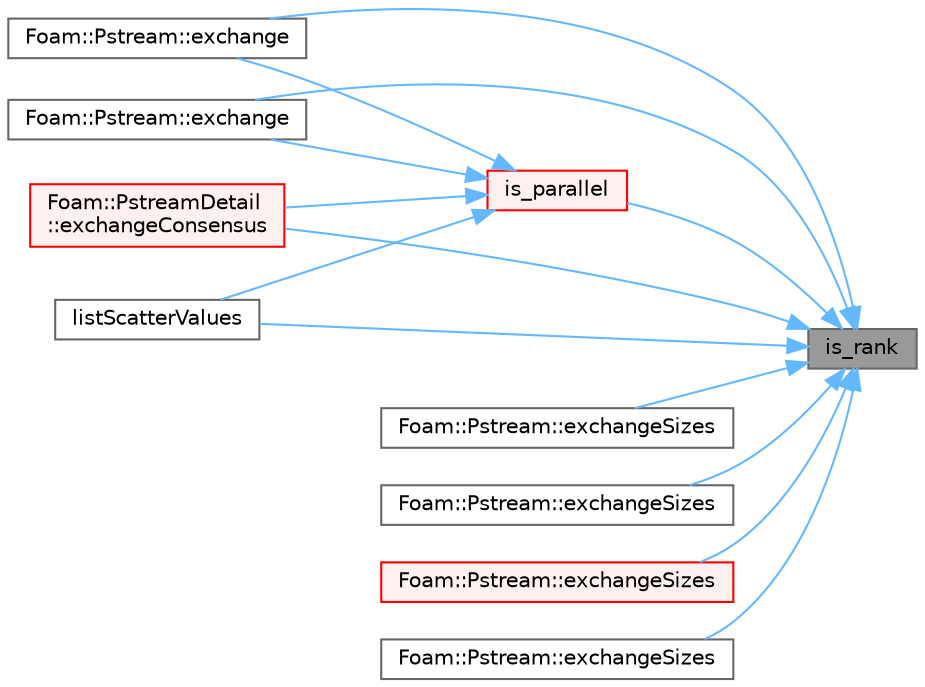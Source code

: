 digraph "is_rank"
{
 // LATEX_PDF_SIZE
  bgcolor="transparent";
  edge [fontname=Helvetica,fontsize=10,labelfontname=Helvetica,labelfontsize=10];
  node [fontname=Helvetica,fontsize=10,shape=box,height=0.2,width=0.4];
  rankdir="RL";
  Node1 [id="Node000001",label="is_rank",height=0.2,width=0.4,color="gray40", fillcolor="grey60", style="filled", fontcolor="black",tooltip=" "];
  Node1 -> Node2 [id="edge1_Node000001_Node000002",dir="back",color="steelblue1",style="solid",tooltip=" "];
  Node2 [id="Node000002",label="Foam::Pstream::exchange",height=0.2,width=0.4,color="grey40", fillcolor="white", style="filled",URL="$classFoam_1_1Pstream.html#ada5958ff979283178e2dbba3bfcdd3e9",tooltip=" "];
  Node1 -> Node3 [id="edge2_Node000001_Node000003",dir="back",color="steelblue1",style="solid",tooltip=" "];
  Node3 [id="Node000003",label="Foam::Pstream::exchange",height=0.2,width=0.4,color="grey40", fillcolor="white", style="filled",URL="$classFoam_1_1Pstream.html#ab67b3ad023c42cc7d96f6a5cdb8ce8fa",tooltip=" "];
  Node1 -> Node4 [id="edge3_Node000001_Node000004",dir="back",color="steelblue1",style="solid",tooltip=" "];
  Node4 [id="Node000004",label="Foam::PstreamDetail\l::exchangeConsensus",height=0.2,width=0.4,color="red", fillcolor="#FFF0F0", style="filled",URL="$namespaceFoam_1_1PstreamDetail.html#afe83de1d422bb3e240090bc44126b104",tooltip=" "];
  Node1 -> Node7 [id="edge4_Node000001_Node000007",dir="back",color="steelblue1",style="solid",tooltip=" "];
  Node7 [id="Node000007",label="Foam::Pstream::exchangeSizes",height=0.2,width=0.4,color="grey40", fillcolor="white", style="filled",URL="$classFoam_1_1Pstream.html#a6e4c72d4a197a00bd2f886880898560d",tooltip=" "];
  Node1 -> Node8 [id="edge5_Node000001_Node000008",dir="back",color="steelblue1",style="solid",tooltip=" "];
  Node8 [id="Node000008",label="Foam::Pstream::exchangeSizes",height=0.2,width=0.4,color="grey40", fillcolor="white", style="filled",URL="$classFoam_1_1Pstream.html#a6255ec4d16078fb043be695452529d84",tooltip=" "];
  Node1 -> Node9 [id="edge6_Node000001_Node000009",dir="back",color="steelblue1",style="solid",tooltip=" "];
  Node9 [id="Node000009",label="Foam::Pstream::exchangeSizes",height=0.2,width=0.4,color="red", fillcolor="#FFF0F0", style="filled",URL="$classFoam_1_1Pstream.html#afdd9bee35c1e4d0f4d7094d637f850a0",tooltip=" "];
  Node1 -> Node11 [id="edge7_Node000001_Node000011",dir="back",color="steelblue1",style="solid",tooltip=" "];
  Node11 [id="Node000011",label="Foam::Pstream::exchangeSizes",height=0.2,width=0.4,color="grey40", fillcolor="white", style="filled",URL="$classFoam_1_1Pstream.html#ac9eac6fa0795b2a98a4eab5e2f65293f",tooltip=" "];
  Node1 -> Node12 [id="edge8_Node000001_Node000012",dir="back",color="steelblue1",style="solid",tooltip=" "];
  Node12 [id="Node000012",label="is_parallel",height=0.2,width=0.4,color="red", fillcolor="#FFF0F0", style="filled",URL="$classFoam_1_1UPstream.html#a765057f4c15f6de64cd6b91125f420c9",tooltip=" "];
  Node12 -> Node2 [id="edge9_Node000012_Node000002",dir="back",color="steelblue1",style="solid",tooltip=" "];
  Node12 -> Node3 [id="edge10_Node000012_Node000003",dir="back",color="steelblue1",style="solid",tooltip=" "];
  Node12 -> Node4 [id="edge11_Node000012_Node000004",dir="back",color="steelblue1",style="solid",tooltip=" "];
  Node12 -> Node737 [id="edge12_Node000012_Node000737",dir="back",color="steelblue1",style="solid",tooltip=" "];
  Node737 [id="Node000737",label="listScatterValues",height=0.2,width=0.4,color="grey40", fillcolor="white", style="filled",URL="$classFoam_1_1UPstream.html#aeae8357721bf386ec54e5afa78d2a76e",tooltip=" "];
  Node1 -> Node737 [id="edge13_Node000001_Node000737",dir="back",color="steelblue1",style="solid",tooltip=" "];
}
